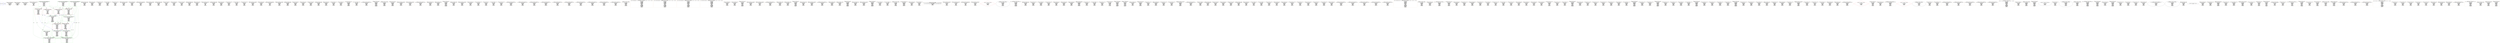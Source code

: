 digraph G {
0[color=blue,shape=Msquare,label="ENTRY - ENTRY"];
1[color=blue,shape=Msquare,label="EXIT - EXIT"];
2[color=burlywood,shape=box,label="add_float_top_424776_424806 - addr_expr\n_9561 = (&(internal_424865));\n\nsource code variables:\n_9561(424862)\ninternal_424865(424865)\nSCALARS:\nDEFS:\n_9561(424862)\n"];
3[color=burlywood,shape=box,label="add_float_top_424776_424807 - addr_expr\n_9562 = (&(internal_424869));\n\nsource code variables:\n_9562(424867)\ninternal_424869(424869)\nSCALARS:\nDEFS:\n_9562(424867)\n"];
4[color=burlywood,shape=box,label="add_float_top_424776_424808 - addr_expr\n_9563 = (&(internal_424873));\n\nsource code variables:\n_9563(424871)\ninternal_424873(424873)\nSCALARS:\nDEFS:\n_9563(424871)\n"];
5[color=burlywood,shape=box,label="add_float_top_424776_424809 - view_convert_expr\n_9564 = ((unsigned long long int*) (a));\n\nsource code variables:\n_9564(424875)\na(424878)\nSCALARS:\nUSES:\na(424878)\nDEFS:\n_9564(424875)\n"];
6[color=green,shape=box,label="add_float_top_424776_425780 - a_bambu_artificial_ParmMgr_Read\n_9832 = a_bambu_artificial_ParmMgr_Read(_9564);\n\nsource code variables:\n_9564(424875)\n_9832(425779)\nSCALARS:\nUSES:\n_9564(424875)\nDEFS:\n_9832(425779)\nVIRTUAL:\nUSES:\n_9565(424882)\n"];
7[color=burlywood,shape=box,label="add_float_top_424776_425782 - nop_expr\n_9566 = (unsigned long long int) (_9832);\n\nsource code variables:\n_9566(424880)\n_9832(425779)\nSCALARS:\nUSES:\n_9832(425779)\nDEFS:\n_9566(424880)\n"];
8[color=burlywood,shape=box,label="add_float_top_424776_424811 - nop_expr\n_9567 = (unsigned int) (_9566);\n\nsource code variables:\n_9566(424880)\n_9567(424884)\nSCALARS:\nUSES:\n_9566(424880)\nDEFS:\n_9567(424884)\n"];
9[color=burlywood,shape=box,label="add_float_top_424776_424812 - lshift_expr\n_9568 = _9567 << (6u);\n\nsource code variables:\n_9567(424884)\n_9568(424888)\nSCALARS:\nUSES:\n_9567(424884)\nDEFS:\n_9568(424888)\n"];
10[color=burlywood,shape=box,label="add_float_top_424776_425501 - nop_expr\n_9742 = (int) (_9568);\n\nsource code variables:\n_9568(424888)\n_9742(425500)\nSCALARS:\nUSES:\n_9568(424888)\nDEFS:\n_9742(425500)\n"];
11[color=burlywood,shape=box,label="add_float_top_424776_424813 - rshift_expr\n_9569 = _9742 >> (6u);\n\nsource code variables:\n_9569(424891)\n_9742(425500)\nSCALARS:\nUSES:\n_9742(425500)\nDEFS:\n_9569(424891)\n"];
12[color=burlywood,shape=box,label="add_float_top_424776_424815 - view_convert_expr\n_9571 = ((unsigned long long int*) (_9561));\n\nsource code variables:\n_9561(424862)\n_9571(424904)\nSCALARS:\nUSES:\n_9561(424862)\nDEFS:\n_9571(424904)\n"];
13[color=red,shape=box,label="add_float_top_424776_424816 - STORE\nif(1u) (*((unsigned long long int*)(_9571))) = 0LLU;\n\nsource code variables:\n_9571(424904)\nSCALARS:\nUSES:\n_9571(424904)\nVIRTUAL:\nDEFS:\n_9572(424907)\nOVERS:\n_9565(424882)\n_10097(426836)\n"];
14[color=burlywood,shape=box,label="add_float_top_424776_425503 - nop_expr\n_9743 = (unsigned int) (_9569);\n\nsource code variables:\n_9569(424891)\n_9743(425502)\nSCALARS:\nUSES:\n_9569(424891)\nDEFS:\n_9743(425502)\n"];
15[color=red,shape=box,label="add_float_top_424776_424818 - STORE\nif(1u) (*((unsigned int*)(_9561))) = _9743;\n\nsource code variables:\n_9561(424862)\n_9743(425502)\nSCALARS:\nUSES:\n_9561(424862)\n_9743(425502)\nVIRTUAL:\nDEFS:\n_9574(424912)\nOVERS:\n_9565(424882)\n_9572(424907)\n_10098(426838)\n"];
16[color=burlywood,shape=box,label="add_float_top_424776_424819 - pointer_plus_expr\n_9575 = (struct class_ac_int*)(((unsigned char*)a) + 8);\n\nsource code variables:\na(424878)\n_9575(424913)\nSCALARS:\nUSES:\na(424878)\nDEFS:\n_9575(424913)\n"];
17[color=burlywood,shape=box,label="add_float_top_424776_424820 - view_convert_expr\n_9576 = ((unsigned long long int*) (_9575));\n\nsource code variables:\n_9575(424913)\n_9576(424917)\nSCALARS:\nUSES:\n_9575(424913)\nDEFS:\n_9576(424917)\n"];
18[color=green,shape=box,label="add_float_top_424776_425786 - a_bambu_artificial_ParmMgr_Read\n_9833 = a_bambu_artificial_ParmMgr_Read(_9576);\n\nsource code variables:\n_9576(424917)\n_9833(425785)\nSCALARS:\nUSES:\n_9576(424917)\nDEFS:\n_9833(425785)\nVIRTUAL:\nUSES:\n_9565(424882)\n"];
19[color=burlywood,shape=box,label="add_float_top_424776_425788 - nop_expr\n_9577 = (unsigned long long int) (_9833);\n\nsource code variables:\n_9577(424919)\n_9833(425785)\nSCALARS:\nUSES:\n_9833(425785)\nDEFS:\n_9577(424919)\n"];
20[color=burlywood,shape=box,label="add_float_top_424776_424822 - lshift_expr\n_9578 = _9577 << (56LLU);\n\nsource code variables:\n_9577(424919)\n_9578(424921)\nSCALARS:\nUSES:\n_9577(424919)\nDEFS:\n_9578(424921)\n"];
21[color=burlywood,shape=box,label="add_float_top_424776_425506 - nop_expr\n_9744 = (long long int) (_9578);\n\nsource code variables:\n_9578(424921)\n_9744(425505)\nSCALARS:\nUSES:\n_9578(424921)\nDEFS:\n_9744(425505)\n"];
22[color=burlywood,shape=box,label="add_float_top_424776_424823 - rshift_expr\n_9579 = _9744 >> (56LLU);\n\nsource code variables:\n_9579(424924)\n_9744(425505)\nSCALARS:\nUSES:\n_9744(425505)\nDEFS:\n_9579(424924)\n"];
23[color=burlywood,shape=box,label="add_float_top_424776_425509 - nop_expr\n_9745 = (unsigned long long int) (_9579);\n\nsource code variables:\n_9579(424924)\n_9745(425508)\nSCALARS:\nUSES:\n_9579(424924)\nDEFS:\n_9745(425508)\n"];
24[color=burlywood,shape=box,label="add_float_top_424776_424824 - nop_expr\n_9580 = (unsigned int) (_9745);\n\nsource code variables:\n_9580(424932)\n_9745(425508)\nSCALARS:\nUSES:\n_9745(425508)\nDEFS:\n_9580(424932)\n"];
25[color=burlywood,shape=box,label="add_float_top_424776_424825 - view_convert_expr\n_9581 = ((unsigned long long int*) (b));\n\nsource code variables:\n_9581(424935)\nb(424937)\nSCALARS:\nUSES:\nb(424937)\nDEFS:\n_9581(424935)\n"];
26[color=green,shape=box,label="add_float_top_424776_425798 - b_bambu_artificial_ParmMgr_Read\n_9834 = b_bambu_artificial_ParmMgr_Read(_9581);\n\nsource code variables:\n_9581(424935)\n_9834(425797)\nSCALARS:\nUSES:\n_9581(424935)\nDEFS:\n_9834(425797)\nVIRTUAL:\nUSES:\n_9565(424882)\n"];
27[color=burlywood,shape=box,label="add_float_top_424776_425800 - nop_expr\n_9582 = (unsigned long long int) (_9834);\n\nsource code variables:\n_9582(424939)\n_9834(425797)\nSCALARS:\nUSES:\n_9834(425797)\nDEFS:\n_9582(424939)\n"];
28[color=burlywood,shape=box,label="add_float_top_424776_424827 - nop_expr\n_9583 = (unsigned int) (_9582);\n\nsource code variables:\n_9582(424939)\n_9583(424941)\nSCALARS:\nUSES:\n_9582(424939)\nDEFS:\n_9583(424941)\n"];
29[color=burlywood,shape=box,label="add_float_top_424776_424828 - lshift_expr\n_9584 = _9583 << (6u);\n\nsource code variables:\n_9583(424941)\n_9584(424943)\nSCALARS:\nUSES:\n_9583(424941)\nDEFS:\n_9584(424943)\n"];
30[color=burlywood,shape=box,label="add_float_top_424776_425512 - nop_expr\n_9746 = (int) (_9584);\n\nsource code variables:\n_9584(424943)\n_9746(425511)\nSCALARS:\nUSES:\n_9584(424943)\nDEFS:\n_9746(425511)\n"];
31[color=burlywood,shape=box,label="add_float_top_424776_424829 - rshift_expr\n_9585 = _9746 >> (6u);\n\nsource code variables:\n_9585(424945)\n_9746(425511)\nSCALARS:\nUSES:\n_9746(425511)\nDEFS:\n_9585(424945)\n"];
32[color=burlywood,shape=box,label="add_float_top_424776_424831 - view_convert_expr\n_9587 = ((unsigned long long int*) (_9562));\n\nsource code variables:\n_9562(424867)\n_9587(424950)\nSCALARS:\nUSES:\n_9562(424867)\nDEFS:\n_9587(424950)\n"];
33[color=red,shape=box,label="add_float_top_424776_424832 - STORE\nif(1u) (*((unsigned long long int*)(_9587))) = 0LLU;\n\nsource code variables:\n_9587(424950)\nSCALARS:\nUSES:\n_9587(424950)\nVIRTUAL:\nDEFS:\n_9588(424953)\nOVERS:\n_9565(424882)\n_10099(426840)\n"];
34[color=burlywood,shape=box,label="add_float_top_424776_425514 - nop_expr\n_9747 = (unsigned int) (_9585);\n\nsource code variables:\n_9585(424945)\n_9747(425513)\nSCALARS:\nUSES:\n_9585(424945)\nDEFS:\n_9747(425513)\n"];
35[color=red,shape=box,label="add_float_top_424776_424834 - STORE\nif(1u) (*((unsigned int*)(_9562))) = _9747;\n\nsource code variables:\n_9562(424867)\n_9747(425513)\nSCALARS:\nUSES:\n_9562(424867)\n_9747(425513)\nVIRTUAL:\nDEFS:\n_9590(424957)\nOVERS:\n_9565(424882)\n_9588(424953)\n_10100(426842)\n"];
36[color=burlywood,shape=box,label="add_float_top_424776_424835 - pointer_plus_expr\n_9591 = (struct class_ac_int*)(((unsigned char*)b) + 8);\n\nsource code variables:\nb(424937)\n_9591(424958)\nSCALARS:\nUSES:\nb(424937)\nDEFS:\n_9591(424958)\n"];
37[color=burlywood,shape=box,label="add_float_top_424776_424836 - view_convert_expr\n_9592 = ((unsigned long long int*) (_9591));\n\nsource code variables:\n_9591(424958)\n_9592(424960)\nSCALARS:\nUSES:\n_9591(424958)\nDEFS:\n_9592(424960)\n"];
38[color=green,shape=box,label="add_float_top_424776_425804 - b_bambu_artificial_ParmMgr_Read\n_9835 = b_bambu_artificial_ParmMgr_Read(_9592);\n\nsource code variables:\n_9592(424960)\n_9835(425803)\nSCALARS:\nUSES:\n_9592(424960)\nDEFS:\n_9835(425803)\nVIRTUAL:\nUSES:\n_9565(424882)\n"];
39[color=burlywood,shape=box,label="add_float_top_424776_425806 - nop_expr\n_9593 = (unsigned long long int) (_9835);\n\nsource code variables:\n_9593(424962)\n_9835(425803)\nSCALARS:\nUSES:\n_9835(425803)\nDEFS:\n_9593(424962)\n"];
40[color=burlywood,shape=box,label="add_float_top_424776_424838 - lshift_expr\n_9594 = _9593 << (56LLU);\n\nsource code variables:\n_9593(424962)\n_9594(424964)\nSCALARS:\nUSES:\n_9593(424962)\nDEFS:\n_9594(424964)\n"];
41[color=burlywood,shape=box,label="add_float_top_424776_425517 - nop_expr\n_9748 = (long long int) (_9594);\n\nsource code variables:\n_9594(424964)\n_9748(425516)\nSCALARS:\nUSES:\n_9594(424964)\nDEFS:\n_9748(425516)\n"];
42[color=burlywood,shape=box,label="add_float_top_424776_424839 - rshift_expr\n_9595 = _9748 >> (56LLU);\n\nsource code variables:\n_9595(424966)\n_9748(425516)\nSCALARS:\nUSES:\n_9748(425516)\nDEFS:\n_9595(424966)\n"];
43[color=burlywood,shape=box,label="add_float_top_424776_425520 - nop_expr\n_9749 = (unsigned long long int) (_9595);\n\nsource code variables:\n_9595(424966)\n_9749(425519)\nSCALARS:\nUSES:\n_9595(424966)\nDEFS:\n_9749(425519)\n"];
44[color=burlywood,shape=box,label="add_float_top_424776_424840 - nop_expr\n_9596 = (unsigned int) (_9749);\n\nsource code variables:\n_9596(424969)\n_9749(425519)\nSCALARS:\nUSES:\n_9749(425519)\nDEFS:\n_9596(424969)\n"];
45[color=burlywood,shape=box,label="add_float_top_424776_425526 - eq_expr\n_9750 = _9567 == (0u);\n\nsource code variables:\n_9567(424884)\n_9750(425525)\nSCALARS:\nUSES:\n_9567(424884)\nDEFS:\n_9750(425525)\n"];
46[color=burlywood,shape=box,label="add_float_top_424776_425529 - eq_expr\n_9751 = _9583 == (0u);\n\nsource code variables:\n_9583(424941)\n_9751(425528)\nSCALARS:\nUSES:\n_9583(424941)\nDEFS:\n_9751(425528)\n"];
47[color=burlywood,shape=box,label="add_float_top_424776_424843 - minus_expr\n_9599 = _9580 - _9596;\n\nsource code variables:\n_9580(424932)\n_9596(424969)\n_9599(424979)\nSCALARS:\nUSES:\n_9580(424932)\n_9596(424969)\nDEFS:\n_9599(424979)\n"];
48[color=burlywood,shape=box,label="add_float_top_424776_424846 - negate_expr\n_9602 =  -(_9599);\n\nsource code variables:\n_9599(424979)\n_9602(424987)\nSCALARS:\nUSES:\n_9599(424979)\nDEFS:\n_9602(424987)\n"];
49[color=burlywood,shape=box,label="add_float_top_424776_426340 - extract_bit_expr\n_9972 = (_Bool)(((unsigned long long int)(_9599) >> 31LLU) & 1);\n\nsource code variables:\n_9599(424979)\n_9972(426339)\nSCALARS:\nUSES:\n_9599(424979)\nDEFS:\n_9972(426339)\n"];
50[color=burlywood,shape=box,label="add_float_top_424776_424847 - cond_expr\n_9603 = _9972 ? _9602 : _9599;\n\nsource code variables:\n_9599(424979)\n_9602(424987)\n_9603(424989)\n_9972(426339)\nSCALARS:\nUSES:\n_9599(424979)\n_9602(424987)\n_9972(426339)\nDEFS:\n_9603(424989)\n"];
51[color=burlywood,shape=box,label="add_float_top_424776_425544 - lut_expr\n_9755 = (14LLU>>(((_9751)<<1) | (_9750)))&1;\n\nsource code variables:\n_9750(425525)\n_9751(425528)\n_9755(425543)\nSCALARS:\nUSES:\n_9750(425525)\n_9751(425528)\nDEFS:\n_9755(425543)\n"];
52[color=burlywood,shape=box,label="add_float_top_424776_424848 - cond_expr\n_9604 = _9755 ? 0u : _9603;\n\nsource code variables:\n_9603(424989)\n_9604(424991)\n_9755(425543)\nSCALARS:\nUSES:\n_9603(424989)\n_9755(425543)\nDEFS:\n_9604(424991)\n"];
53[color=burlywood,shape=box,label="add_float_top_424776_424850 - view_convert_expr\n_9606 = ((struct class_ac_fixed_0*) (_9562));\n\nsource code variables:\n_9562(424867)\n_9606(424995)\nSCALARS:\nUSES:\n_9562(424867)\nDEFS:\n_9606(424995)\n"];
54[color=burlywood,shape=box,label="add_float_top_424776_424851 - view_convert_expr\n_9607 = ((struct class_ac_fixed_0*) (_9561));\n\nsource code variables:\n_9561(424862)\n_9607(424998)\nSCALARS:\nUSES:\n_9561(424862)\nDEFS:\n_9607(424998)\n"];
55[color=burlywood,shape=box,label="add_float_top_424776_426344 - extract_bit_expr\n_9973 = (_Bool)(((unsigned long long int)(_9599) >> 31LLU) & 1);\n\nsource code variables:\n_9599(424979)\n_9973(426343)\nSCALARS:\nUSES:\n_9599(424979)\nDEFS:\n_9973(426343)\n"];
56[color=burlywood,shape=box,label="add_float_top_424776_425846 - rshift_expr\n_9839 = (unsigned int)_9607 >> (3u);\n\nsource code variables:\n_9607(424998)\n_9839(425845)\nSCALARS:\nUSES:\n_9607(424998)\nDEFS:\n_9839(425845)\n"];
57[color=burlywood,shape=box,label="add_float_top_424776_425851 - rshift_expr\n_9840 = (unsigned int)_9606 >> (3u);\n\nsource code variables:\n_9606(424995)\n_9840(425850)\nSCALARS:\nUSES:\n_9606(424995)\nDEFS:\n_9840(425850)\n"];
58[color=burlywood,shape=box,label="add_float_top_424776_424852 - cond_expr\n_9841 = _9973 ? _9839 : _9840;\n\nsource code variables:\n_9839(425845)\n_9840(425850)\n_9841(425852)\n_9973(426343)\nSCALARS:\nUSES:\n_9839(425845)\n_9840(425850)\n_9973(426343)\nDEFS:\n_9841(425852)\n"];
59[color=burlywood,shape=box,label="add_float_top_424776_425855 - lshift_expr\n_9608 = (unsigned int)_9841 << (3u);\n\nsource code variables:\n_9608(425000)\n_9841(425852)\nSCALARS:\nUSES:\n_9841(425852)\nDEFS:\n_9608(425000)\n"];
60[color=burlywood,shape=box,label="add_float_top_424776_424853 - view_convert_expr\n_9609 = ((unsigned long long int*) (_9608));\n\nsource code variables:\n_9608(425000)\n_9609(425002)\nSCALARS:\nUSES:\n_9608(425000)\nDEFS:\n_9609(425002)\n"];
61[color=green,shape=box,label="add_float_top_424776_424854 - LOAD\nif(1u) _9610 = (*((unsigned long long int*)(_9609)));\n\nsource code variables:\n_9609(425002)\n_9610(425004)\nSCALARS:\nUSES:\n_9609(425002)\nDEFS:\n_9610(425004)\nVIRTUAL:\nUSES:\n_9565(424882)\n_9572(424907)\n_9574(424912)\n_9588(424953)\n_9590(424957)\n"];
62[color=burlywood,shape=box,label="add_float_top_424776_424855 - nop_expr\n_9611 = (unsigned int) (_9610);\n\nsource code variables:\n_9610(425004)\n_9611(425006)\nSCALARS:\nUSES:\n_9610(425004)\nDEFS:\n_9611(425006)\n"];
63[color=burlywood,shape=box,label="add_float_top_424776_424856 - bit_and_expr\n_9612 = _9604 & (31u);\n\nsource code variables:\n_9604(424991)\n_9612(425008)\nSCALARS:\nUSES:\n_9604(424991)\nDEFS:\n_9612(425008)\n"];
64[color=burlywood,shape=box,label="add_float_top_424776_425552 - gt_expr\n_9758 = _9604 > (31u);\n\nsource code variables:\n_9604(424991)\n_9758(425551)\nSCALARS:\nUSES:\n_9604(424991)\nDEFS:\n_9758(425551)\n"];
65[color=burlywood,shape=box,label="add_float_top_424776_425556 - nop_expr\n_9759 = (int) (_9611);\n\nsource code variables:\n_9611(425006)\n_9759(425555)\nSCALARS:\nUSES:\n_9611(425006)\nDEFS:\n_9759(425555)\n"];
66[color=burlywood,shape=box,label="add_float_top_424776_424859 - rshift_expr\n_9615 = _9759 >> (31u);\n\nsource code variables:\n_9615(425016)\n_9759(425555)\nSCALARS:\nUSES:\n_9759(425555)\nDEFS:\n_9615(425016)\n"];
67[color=burlywood,shape=box,label="add_float_top_424776_426540 - extract_bit_expr\n_10023 = (_Bool)(((unsigned long long int)(_9602) >> 0LLU) & 1);\n\nsource code variables:\n_9602(424987)\n_10023(426539)\nSCALARS:\nUSES:\n_9602(424987)\nDEFS:\n_10023(426539)\n"];
68[color=burlywood,shape=box,label="add_float_top_424776_426543 - extract_bit_expr\n_10024 = (_Bool)(((unsigned long long int)(_9599) >> 0LLU) & 1);\n\nsource code variables:\n_9599(424979)\n_10024(426542)\nSCALARS:\nUSES:\n_9599(424979)\nDEFS:\n_10024(426542)\n"];
69[color=burlywood,shape=box,label="add_float_top_424776_426547 - extract_bit_expr\n_10025 = (_Bool)(((unsigned long long int)(_9602) >> 1LLU) & 1);\n\nsource code variables:\n_9602(424987)\n_10025(426546)\nSCALARS:\nUSES:\n_9602(424987)\nDEFS:\n_10025(426546)\n"];
70[color=burlywood,shape=box,label="add_float_top_424776_426550 - extract_bit_expr\n_10026 = (_Bool)(((unsigned long long int)(_9599) >> 1LLU) & 1);\n\nsource code variables:\n_9599(424979)\n_10026(426549)\nSCALARS:\nUSES:\n_9599(424979)\nDEFS:\n_10026(426549)\n"];
71[color=burlywood,shape=box,label="add_float_top_424776_426554 - extract_bit_expr\n_10027 = (_Bool)(((unsigned long long int)(_9602) >> 2LLU) & 1);\n\nsource code variables:\n_9602(424987)\n_10027(426553)\nSCALARS:\nUSES:\n_9602(424987)\nDEFS:\n_10027(426553)\n"];
72[color=burlywood,shape=box,label="add_float_top_424776_426557 - extract_bit_expr\n_10028 = (_Bool)(((unsigned long long int)(_9599) >> 2LLU) & 1);\n\nsource code variables:\n_9599(424979)\n_10028(426556)\nSCALARS:\nUSES:\n_9599(424979)\nDEFS:\n_10028(426556)\n"];
73[color=burlywood,shape=box,label="add_float_top_424776_426561 - extract_bit_expr\n_10029 = (_Bool)(((unsigned long long int)(_9602) >> 3LLU) & 1);\n\nsource code variables:\n_9602(424987)\n_10029(426560)\nSCALARS:\nUSES:\n_9602(424987)\nDEFS:\n_10029(426560)\n"];
74[color=burlywood,shape=box,label="add_float_top_424776_426564 - extract_bit_expr\n_10030 = (_Bool)(((unsigned long long int)(_9599) >> 3LLU) & 1);\n\nsource code variables:\n_9599(424979)\n_10030(426563)\nSCALARS:\nUSES:\n_9599(424979)\nDEFS:\n_10030(426563)\n"];
75[color=burlywood,shape=box,label="add_float_top_424776_426568 - extract_bit_expr\n_10031 = (_Bool)(((unsigned long long int)(_9602) >> 4LLU) & 1);\n\nsource code variables:\n_9602(424987)\n_10031(426567)\nSCALARS:\nUSES:\n_9602(424987)\nDEFS:\n_10031(426567)\n"];
76[color=burlywood,shape=box,label="add_float_top_424776_426571 - extract_bit_expr\n_10032 = (_Bool)(((unsigned long long int)(_9599) >> 4LLU) & 1);\n\nsource code variables:\n_9599(424979)\n_10032(426570)\nSCALARS:\nUSES:\n_9599(424979)\nDEFS:\n_10032(426570)\n"];
77[color=burlywood,shape=box,label="add_float_top_424776_426804 - lut_expr\n_10092 = (1LLU>>(((_9751)<<1) | (_9750)))&1;\n\nsource code variables:\n_9750(425525)\n_9751(425528)\n_10092(426803)\nSCALARS:\nUSES:\n_9750(425525)\n_9751(425528)\nDEFS:\n_10092(426803)\n"];
78[color=burlywood,shape=box,label="add_float_top_424776_426808 - lut_expr\n_10093 = (9575818564993023LLU>>(((_10092)<<5) | ((_10032)<<4) | ((_10031)<<3) | ((_10030)<<2) | ((_10029)<<1) | (_9972)))&1;\n\nsource code variables:\n_9972(426339)\n_10029(426560)\n_10030(426563)\n_10031(426567)\n_10032(426570)\n_10092(426803)\n_10093(426807)\nSCALARS:\nUSES:\n_9972(426339)\n_10029(426560)\n_10030(426563)\n_10031(426567)\n_10032(426570)\n_10092(426803)\nDEFS:\n_10093(426807)\n"];
79[color=burlywood,shape=box,label="add_float_top_424776_426812 - lut_expr\n_10094 = (18230287613300834304LLU>>(((_10093)<<5) | ((_10028)<<4) | ((_10027)<<3) | ((_9751)<<2) | ((_9750)<<1) | (_9972)))&1;\n\nsource code variables:\n_9750(425525)\n_9751(425528)\n_9972(426339)\n_10027(426553)\n_10028(426556)\n_10093(426807)\n_10094(426811)\nSCALARS:\nUSES:\n_9750(425525)\n_9751(425528)\n_9972(426339)\n_10027(426553)\n_10028(426556)\n_10093(426807)\nDEFS:\n_10094(426811)\n"];
80[color=burlywood,shape=box,label="add_float_top_424776_426815 - lut_expr\n_10095 = (18230287613300834304LLU>>(((_10094)<<5) | ((_10026)<<4) | ((_10025)<<3) | ((_9751)<<2) | ((_9750)<<1) | (_9972)))&1;\n\nsource code variables:\n_9750(425525)\n_9751(425528)\n_9972(426339)\n_10025(426546)\n_10026(426549)\n_10094(426811)\n_10095(426814)\nSCALARS:\nUSES:\n_9750(425525)\n_9751(425528)\n_9972(426339)\n_10025(426546)\n_10026(426549)\n_10094(426811)\nDEFS:\n_10095(426814)\n"];
81[color=burlywood,shape=box,label="add_float_top_424776_425559 - lut_expr\n_9760 = (18385945478723337984LLU>>(((_10095)<<5) | ((_10092)<<4) | ((_9758)<<3) | ((_10024)<<2) | ((_10023)<<1) | (_9972)))&1;\n\nsource code variables:\n_9758(425551)\n_9760(425558)\n_9972(426339)\n_10023(426539)\n_10024(426542)\n_10092(426803)\n_10095(426814)\nSCALARS:\nUSES:\n_9758(425551)\n_9972(426339)\n_10023(426539)\n_10024(426542)\n_10092(426803)\n_10095(426814)\nDEFS:\n_9760(425558)\n"];
82[color=burlywood,shape=box,label="add_float_top_424776_425566 - nop_expr\n_9763 = (unsigned int) (_9615);\n\nsource code variables:\n_9615(425016)\n_9763(425565)\nSCALARS:\nUSES:\n_9615(425016)\nDEFS:\n_9763(425565)\n"];
83[color=burlywood,shape=box,label="add_float_top_424776_425561 - nop_expr\n_9761 = (unsigned int) (_9615);\n\nsource code variables:\n_9615(425016)\n_9761(425560)\nSCALARS:\nUSES:\n_9615(425016)\nDEFS:\n_9761(425560)\n"];
84[color=burlywood,shape=box,label="add_float_top_424776_425021 - cond_expr\n_9618 = _9758 ? _9761 : _9611;\n\nsource code variables:\n_9611(425006)\n_9618(425022)\n_9758(425551)\n_9761(425560)\nSCALARS:\nUSES:\n_9611(425006)\n_9758(425551)\n_9761(425560)\nDEFS:\n_9618(425022)\n"];
85[color=burlywood,shape=box,label="add_float_top_424776_425031 - view_convert_expr\n_9621 = ((unsigned long long int*) (_9563));\n\nsource code variables:\n_9563(424871)\n_9621(425065)\nSCALARS:\nUSES:\n_9563(424871)\nDEFS:\n_9621(425065)\n"];
86[color=burlywood,shape=box,label="add_float_top_424776_425037 - view_convert_expr\n_9627 = ((struct class_ac_fixed_0*) (_9563));\n\nsource code variables:\n_9563(424871)\n_9627(425078)\nSCALARS:\nUSES:\n_9563(424871)\nDEFS:\n_9627(425078)\n"];
87[color=burlywood,shape=box,label="add_float_top_424776_426368 - extract_bit_expr\n_9979 = (_Bool)(((unsigned long long int)(_9599) >> 31LLU) & 1);\n\nsource code variables:\n_9599(424979)\n_9979(426367)\nSCALARS:\nUSES:\n_9599(424979)\nDEFS:\n_9979(426367)\n"];
88[color=burlywood,shape=box,label="add_float_top_424776_425870 - rshift_expr\n_9846 = (unsigned int)_9627 >> (3u);\n\nsource code variables:\n_9627(425078)\n_9846(425869)\nSCALARS:\nUSES:\n_9627(425078)\nDEFS:\n_9846(425869)\n"];
89[color=burlywood,shape=box,label="add_float_top_424776_425873 - rshift_expr\n_9847 = (unsigned int)_9607 >> (3u);\n\nsource code variables:\n_9607(424998)\n_9847(425872)\nSCALARS:\nUSES:\n_9607(424998)\nDEFS:\n_9847(425872)\n"];
90[color=burlywood,shape=box,label="add_float_top_424776_425038 - cond_expr\n_9848 = _9979 ? _9846 : _9847;\n\nsource code variables:\n_9846(425869)\n_9847(425872)\n_9848(425874)\n_9979(426367)\nSCALARS:\nUSES:\n_9846(425869)\n_9847(425872)\n_9979(426367)\nDEFS:\n_9848(425874)\n"];
91[color=burlywood,shape=box,label="add_float_top_424776_425877 - lshift_expr\n_9628 = (unsigned int)_9848 << (3u);\n\nsource code variables:\n_9628(425080)\n_9848(425874)\nSCALARS:\nUSES:\n_9848(425874)\nDEFS:\n_9628(425080)\n"];
92[color=burlywood,shape=box,label="add_float_top_424776_425039 - view_convert_expr\n_9629 = ((unsigned long long int*) (_9628));\n\nsource code variables:\n_9628(425080)\n_9629(425082)\nSCALARS:\nUSES:\n_9628(425080)\nDEFS:\n_9629(425082)\n"];
93[color=burlywood,shape=box,label="add_float_top_424776_426372 - extract_bit_expr\n_9980 = (_Bool)(((unsigned long long int)(_9599) >> 31LLU) & 1);\n\nsource code variables:\n_9599(424979)\n_9980(426371)\nSCALARS:\nUSES:\n_9599(424979)\nDEFS:\n_9980(426371)\n"];
94[color=burlywood,shape=box,label="add_float_top_424776_425884 - rshift_expr\n_9851 = (unsigned int)_9606 >> (3u);\n\nsource code variables:\n_9606(424995)\n_9851(425883)\nSCALARS:\nUSES:\n_9606(424995)\nDEFS:\n_9851(425883)\n"];
95[color=burlywood,shape=box,label="add_float_top_424776_425887 - rshift_expr\n_9852 = (unsigned int)_9627 >> (3u);\n\nsource code variables:\n_9627(425078)\n_9852(425886)\nSCALARS:\nUSES:\n_9627(425078)\nDEFS:\n_9852(425886)\n"];
96[color=burlywood,shape=box,label="add_float_top_424776_425041 - cond_expr\n_9853 = _9980 ? _9851 : _9852;\n\nsource code variables:\n_9851(425883)\n_9852(425886)\n_9853(425888)\n_9980(426371)\nSCALARS:\nUSES:\n_9851(425883)\n_9852(425886)\n_9980(426371)\nDEFS:\n_9853(425888)\n"];
97[color=burlywood,shape=box,label="add_float_top_424776_425891 - lshift_expr\n_9631 = (unsigned int)_9853 << (3u);\n\nsource code variables:\n_9631(425086)\n_9853(425888)\nSCALARS:\nUSES:\n_9853(425888)\nDEFS:\n_9631(425086)\n"];
98[color=burlywood,shape=box,label="add_float_top_424776_425042 - view_convert_expr\n_9632 = ((unsigned long long int*) (_9631));\n\nsource code variables:\n_9631(425086)\n_9632(425088)\nSCALARS:\nUSES:\n_9631(425086)\nDEFS:\n_9632(425088)\n"];
99[color=burlywood,shape=box,label="add_float_top_424776_425049 - cond_expr\n_9639 = _9750 ? _9596 : _9580;\n\nsource code variables:\n_9580(424932)\n_9596(424969)\n_9639(425106)\n_9750(425525)\nSCALARS:\nUSES:\n_9580(424932)\n_9596(424969)\n_9750(425525)\nDEFS:\n_9639(425106)\n"];
100[color=burlywood,shape=box,label="add_float_top_424776_425586 - nop_expr\n_9770 = (int) (_9580);\n\nsource code variables:\n_9580(424932)\n_9770(425585)\nSCALARS:\nUSES:\n_9580(424932)\nDEFS:\n_9770(425585)\n"];
101[color=burlywood,shape=box,label="add_float_top_424776_425588 - nop_expr\n_9771 = (int) (_9596);\n\nsource code variables:\n_9596(424969)\n_9771(425587)\nSCALARS:\nUSES:\n_9596(424969)\nDEFS:\n_9771(425587)\n"];
102[color=burlywood,shape=box,label="add_float_top_424776_425597 - lut_expr\n_9774 = (14LLU>>(((_9751)<<1) | (_9750)))&1;\n\nsource code variables:\n_9750(425525)\n_9751(425528)\n_9774(425596)\nSCALARS:\nUSES:\n_9750(425525)\n_9751(425528)\nDEFS:\n_9774(425596)\n"];
103[color=burlywood,shape=box,label="add_float_top_424776_425053 - bit_ior_expr\n_9643 = _9582 | _9566;\n\nsource code variables:\n_9566(424880)\n_9582(424939)\n_9643(425116)\nSCALARS:\nUSES:\n_9566(424880)\n_9582(424939)\nDEFS:\n_9643(425116)\n"];
104[color=burlywood,shape=box,label="add_float_top_424776_425054 - nop_expr\n_9644 = (unsigned int) (_9643);\n\nsource code variables:\n_9643(425116)\n_9644(425118)\nSCALARS:\nUSES:\n_9643(425116)\nDEFS:\n_9644(425118)\n"];
105[color=burlywood,shape=box,label="add_float_top_424776_425599 - eq_expr\n_9775 = _9644 == (0u);\n\nsource code variables:\n_9644(425118)\n_9775(425598)\nSCALARS:\nUSES:\n_9644(425118)\nDEFS:\n_9775(425598)\n"];
106[color=burlywood,shape=box,label="add_float_top_424776_425711 - addr_expr\n_9814 = (&(__const__ZN10ac_private20iv_leading_bits_baseILi1ELb0EEEjRKNS_7iv_baseIXT_EXT0_EEEbi_tab));\n\nsource code variables:\n__const__ZN10ac_private20iv_leading_bits_baseILi1ELb0EEEjRKNS_7iv_baseIXT_EXT0_EEEbi_tab(425352)\n_9814(425710)\nSCALARS:\nDEFS:\n_9814(425710)\n"];
107[color=burlywood,shape=box,label="add_float_top_424776_425706 - view_convert_expr\n_9812 = ((unsigned char(*)[16]) (_9814));\n\nsource code variables:\n_9812(425705)\n_9814(425710)\nSCALARS:\nUSES:\n_9814(425710)\nDEFS:\n_9812(425705)\n"];
108[color=burlywood,shape=box,label="add_float_top_424776_425245 - view_convert_expr\n_9727 = ((unsigned long long int*) (res));\n\nsource code variables:\n_9727(425426)\nres(425428)\nSCALARS:\nUSES:\nres(425428)\nDEFS:\n_9727(425426)\n"];
109[color=burlywood,shape=box,label="add_float_top_424776_425248 - pointer_plus_expr\n_9730 = (struct class_ac_int*)(((unsigned char*)res) + 8);\n\nsource code variables:\nres(425428)\n_9730(425434)\nSCALARS:\nUSES:\nres(425428)\nDEFS:\n_9730(425434)\n"];
110[color=burlywood,shape=box,label="add_float_top_424776_425249 - view_convert_expr\n_9731 = ((unsigned long long int*) (_9730));\n\nsource code variables:\n_9730(425434)\n_9731(425436)\nSCALARS:\nUSES:\n_9730(425434)\nDEFS:\n_9731(425436)\n"];
111[color=red,shape=diamond,label="add_float_top_424776_424861 - READ_COND\nif (_9760)\n\nsource code variables:\n_9760(425558)\nSCALARS:\nUSES:\n_9760(425558)\n"];
112[label="add_float_top_424776_425029 - gimple_phi\n/* _9619 = gimple_phi(<_9618, BB2>, <_9617, BB4>) */\n\nsource code variables:\n_9618(425022)\n_9617(425026)\n_9619(425062)\nSCALARS:\nUSES:\n_9618(425022)\n_9617(425026)\nDEFS:\n_9619(425062)\n"];
113[color=burlywood,shape=box,label="add_float_top_424776_425025 - fshl_expr\n_9617 = (_9763 << (_9612 % 32)) | (_9611 >> (32 - (_9612 % 32)));\n\nsource code variables:\n_9611(425006)\n_9612(425008)\n_9617(425026)\n_9763(425565)\nSCALARS:\nUSES:\n_9611(425006)\n_9612(425008)\n_9763(425565)\nDEFS:\n_9617(425026)\n"];
114[color=burlywood,shape=box,label="add_float_top_424776_425030 - nop_expr\n_9620 = (unsigned long long int) (_9619);\n\nsource code variables:\n_9619(425062)\n_9620(425063)\nSCALARS:\nUSES:\n_9619(425062)\nDEFS:\n_9620(425063)\n"];
115[color=red,shape=box,label="add_float_top_424776_425032 - STORE\nif(1u) (*((unsigned long long int*)(_9621))) = _9620;\n\nsource code variables:\n_9620(425063)\n_9621(425065)\nSCALARS:\nUSES:\n_9620(425063)\n_9621(425065)\nVIRTUAL:\nDEFS:\n_9622(425068)\nOVERS:\n_9565(424882)\n_10101(426844)\n"];
116[color=burlywood,shape=box,label="add_float_top_424776_425033 - lshift_expr\n_9623 = _9619 << (6u);\n\nsource code variables:\n_9619(425062)\n_9623(425069)\nSCALARS:\nUSES:\n_9619(425062)\nDEFS:\n_9623(425069)\n"];
117[color=burlywood,shape=box,label="add_float_top_424776_425569 - nop_expr\n_9764 = (int) (_9623);\n\nsource code variables:\n_9623(425069)\n_9764(425568)\nSCALARS:\nUSES:\n_9623(425069)\nDEFS:\n_9764(425568)\n"];
118[color=burlywood,shape=box,label="add_float_top_424776_425034 - rshift_expr\n_9624 = _9764 >> (6u);\n\nsource code variables:\n_9624(425071)\n_9764(425568)\nSCALARS:\nUSES:\n_9764(425568)\nDEFS:\n_9624(425071)\n"];
119[color=burlywood,shape=box,label="add_float_top_424776_425571 - nop_expr\n_9765 = (unsigned int) (_9624);\n\nsource code variables:\n_9624(425071)\n_9765(425570)\nSCALARS:\nUSES:\n_9624(425071)\nDEFS:\n_9765(425570)\n"];
120[color=red,shape=box,label="add_float_top_424776_425036 - STORE\nif(1u) (*((unsigned int*)(_9563))) = _9765;\n\nsource code variables:\n_9563(424871)\n_9765(425570)\nSCALARS:\nUSES:\n_9563(424871)\n_9765(425570)\nVIRTUAL:\nDEFS:\n_9626(425077)\nOVERS:\n_9565(424882)\n_9622(425068)\n_10102(426846)\n"];
121[color=green,shape=box,label="add_float_top_424776_425040 - LOAD\nif(1u) _9630 = (*((unsigned long long int*)(_9629)));\n\nsource code variables:\n_9629(425082)\n_9630(425084)\nSCALARS:\nUSES:\n_9629(425082)\nDEFS:\n_9630(425084)\nVIRTUAL:\nUSES:\n_9565(424882)\n_9574(424912)\n_9622(425068)\n_9626(425077)\n"];
122[color=green,shape=box,label="add_float_top_424776_425043 - LOAD\nif(1u) _9633 = (*((unsigned long long int*)(_9632)));\n\nsource code variables:\n_9632(425088)\n_9633(425090)\nSCALARS:\nUSES:\n_9632(425088)\nDEFS:\n_9633(425090)\nVIRTUAL:\nUSES:\n_9565(424882)\n_9590(424957)\n_9622(425068)\n_9626(425077)\n"];
123[color=burlywood,shape=box,label="add_float_top_424776_425044 - nop_expr\n_9634 = (unsigned int) (_9630);\n\nsource code variables:\n_9630(425084)\n_9634(425092)\nSCALARS:\nUSES:\n_9630(425084)\nDEFS:\n_9634(425092)\n"];
124[color=burlywood,shape=box,label="add_float_top_424776_425045 - nop_expr\n_9635 = (unsigned int) (_9633);\n\nsource code variables:\n_9633(425090)\n_9635(425094)\nSCALARS:\nUSES:\n_9633(425090)\nDEFS:\n_9635(425094)\n"];
125[color=burlywood,shape=box,label="add_float_top_424776_425046 - plus_expr\n_9636 = (unsigned int)(_9635 + _9634);\n\nsource code variables:\n_9634(425092)\n_9635(425094)\n_9636(425096)\nSCALARS:\nUSES:\n_9634(425092)\n_9635(425094)\nDEFS:\n_9636(425096)\n"];
126[color=burlywood,shape=box,label="add_float_top_424776_425047 - lshift_expr\n_9637 = _9636 << (6u);\n\nsource code variables:\n_9636(425096)\n_9637(425098)\nSCALARS:\nUSES:\n_9636(425096)\nDEFS:\n_9637(425098)\n"];
127[color=burlywood,shape=box,label="add_float_top_424776_425580 - nop_expr\n_9768 = (int) (_9637);\n\nsource code variables:\n_9637(425098)\n_9768(425579)\nSCALARS:\nUSES:\n_9637(425098)\nDEFS:\n_9768(425579)\n"];
128[color=burlywood,shape=box,label="add_float_top_424776_425048 - rshift_expr\n_9638 = _9768 >> (7u);\n\nsource code variables:\n_9638(425100)\n_9768(425579)\nSCALARS:\nUSES:\n_9768(425579)\nDEFS:\n_9638(425100)\n"];
129[color=burlywood,shape=box,label="add_float_top_424776_425590 - gt_expr\n_9772 = _9770 > _9771;\n\nsource code variables:\n_9770(425585)\n_9771(425587)\n_9772(425589)\nSCALARS:\nUSES:\n_9770(425585)\n_9771(425587)\nDEFS:\n_9772(425589)\n"];
130[color=burlywood,shape=box,label="add_float_top_424776_425051 - cond_expr\n_9641 = _9772 ? _9580 : _9596;\n\nsource code variables:\n_9580(424932)\n_9596(424969)\n_9641(425112)\n_9772(425589)\nSCALARS:\nUSES:\n_9580(424932)\n_9596(424969)\n_9772(425589)\nDEFS:\n_9641(425112)\n"];
131[color=burlywood,shape=box,label="add_float_top_424776_425052 - cond_expr\n_9642 = _9774 ? _9639 : _9641;\n\nsource code variables:\n_9639(425106)\n_9641(425112)\n_9642(425114)\n_9774(425596)\nSCALARS:\nUSES:\n_9639(425106)\n_9641(425112)\n_9774(425596)\nDEFS:\n_9642(425114)\n"];
132[color=burlywood,shape=box,label="add_float_top_424776_425056 - plus_expr\n_9646 = (unsigned int)(_9642 + (1u));\n\nsource code variables:\n_9642(425114)\n_9646(425122)\nSCALARS:\nUSES:\n_9642(425114)\nDEFS:\n_9646(425122)\n"];
133[color=burlywood,shape=box,label="add_float_top_424776_425057 - cond_expr\n_9647 = _9775 ? 0u : _9646;\n\nsource code variables:\n_9646(425122)\n_9647(425125)\n_9775(425598)\nSCALARS:\nUSES:\n_9646(425122)\n_9775(425598)\nDEFS:\n_9647(425125)\n"];
134[color=burlywood,shape=box,label="add_float_top_424776_425911 - rshift_expr\n_9859 = _9647 >> (7u);\n\nsource code variables:\n_9647(425125)\n_9859(425910)\nSCALARS:\nUSES:\n_9647(425125)\nDEFS:\n_9859(425910)\n"];
135[color=burlywood,shape=box,label="add_float_top_424776_425916 - plus_expr\n_9860 = (unsigned int)(_9859 + (1u));\n\nsource code variables:\n_9859(425910)\n_9860(425915)\nSCALARS:\nUSES:\n_9859(425910)\nDEFS:\n_9860(425915)\n"];
136[color=burlywood,shape=box,label="add_float_top_424776_425919 - lshift_expr\n_9861 = _9860 << (7u);\n\nsource code variables:\n_9860(425915)\n_9861(425918)\nSCALARS:\nUSES:\n_9860(425915)\nDEFS:\n_9861(425918)\n"];
137[color=burlywood,shape=box,label="add_float_top_424776_425923 - bit_and_expr\n_9862 = _9647 & (127u);\n\nsource code variables:\n_9647(425125)\n_9862(425922)\nSCALARS:\nUSES:\n_9647(425125)\nDEFS:\n_9862(425922)\n"];
138[color=burlywood,shape=box,label="add_float_top_424776_425058 - bit_ior_concat_expr\n_9648 = _9861 | (_9862 & ((1ULL<<7u)-1));\n\nsource code variables:\n_9648(425127)\n_9861(425918)\n_9862(425922)\nSCALARS:\nUSES:\n_9861(425918)\n_9862(425922)\nDEFS:\n_9648(425127)\n"];
139[color=burlywood,shape=box,label="add_float_top_424776_426575 - extract_bit_expr\n_10033 = (_Bool)(((unsigned long long int)(_9860) >> 2LLU) & 1);\n\nsource code variables:\n_9860(425915)\n_10033(426574)\nSCALARS:\nUSES:\n_9860(425915)\nDEFS:\n_10033(426574)\n"];
140[color=burlywood,shape=box,label="add_float_top_424776_425609 - lut_expr\n_9778 = (1LLU>>((_10033)))&1;\n\nsource code variables:\n_9778(425608)\n_10033(426574)\nSCALARS:\nUSES:\n_10033(426574)\nDEFS:\n_9778(425608)\n"];
141[color=burlywood,shape=box,label="add_float_top_424776_425155 - nop_expr\n_9651 = (unsigned long long int) (_9647);\n\nsource code variables:\n_9647(425125)\n_9651(425162)\nSCALARS:\nUSES:\n_9647(425125)\nDEFS:\n_9651(425162)\n"];
142[color=burlywood,shape=box,label="add_float_top_424776_425156 - lshift_expr\n_9652 = _9651 << (55LLU);\n\nsource code variables:\n_9651(425162)\n_9652(425164)\nSCALARS:\nUSES:\n_9651(425162)\nDEFS:\n_9652(425164)\n"];
143[color=burlywood,shape=box,label="add_float_top_424776_425629 - nop_expr\n_9785 = (long long int) (_9652);\n\nsource code variables:\n_9652(425164)\n_9785(425628)\nSCALARS:\nUSES:\n_9652(425164)\nDEFS:\n_9785(425628)\n"];
144[color=burlywood,shape=box,label="add_float_top_424776_425157 - rshift_expr\n_9653 = _9785 >> (55LLU);\n\nsource code variables:\n_9653(425167)\n_9785(425628)\nSCALARS:\nUSES:\n_9785(425628)\nDEFS:\n_9653(425167)\n"];
145[color=burlywood,shape=box,label="add_float_top_424776_425632 - nop_expr\n_9786 = (unsigned long long int) (_9653);\n\nsource code variables:\n_9653(425167)\n_9786(425631)\nSCALARS:\nUSES:\n_9653(425167)\nDEFS:\n_9786(425631)\n"];
146[color=burlywood,shape=box,label="add_float_top_424776_425158 - nop_expr\n_9654 = (unsigned int) (_9786);\n\nsource code variables:\n_9654(425171)\n_9786(425631)\nSCALARS:\nUSES:\n_9786(425631)\nDEFS:\n_9654(425171)\n"];
147[color=burlywood,shape=box,label="add_float_top_424776_425635 - nop_expr\n_9787 = (int) (_9654);\n\nsource code variables:\n_9654(425171)\n_9787(425634)\nSCALARS:\nUSES:\n_9654(425171)\nDEFS:\n_9787(425634)\n"];
148[color=burlywood,shape=box,label="add_float_top_424776_425656 - nop_expr\n_9794 = (int) (_9637);\n\nsource code variables:\n_9637(425098)\n_9794(425655)\nSCALARS:\nUSES:\n_9637(425098)\nDEFS:\n_9794(425655)\n"];
149[color=burlywood,shape=box,label="add_float_top_424776_425202 - rshift_expr\n_9667 = _9794 >> (31u);\n\nsource code variables:\n_9667(425210)\n_9794(425655)\nSCALARS:\nUSES:\n_9794(425655)\nDEFS:\n_9667(425210)\n"];
150[color=burlywood,shape=box,label="add_float_top_424776_425675 - nop_expr\n_9801 = (unsigned int) (_9667);\n\nsource code variables:\n_9667(425210)\n_9801(425674)\nSCALARS:\nUSES:\n_9667(425210)\nDEFS:\n_9801(425674)\n"];
151[color=burlywood,shape=box,label="add_float_top_424776_425677 - nop_expr\n_9802 = (unsigned int) (_9638);\n\nsource code variables:\n_9638(425100)\n_9802(425676)\nSCALARS:\nUSES:\n_9638(425100)\nDEFS:\n_9802(425676)\n"];
152[color=burlywood,shape=box,label="add_float_top_424776_425181 - bit_and_expr\n_9658 = _9654 & (31u);\n\nsource code variables:\n_9654(425171)\n_9658(425188)\nSCALARS:\nUSES:\n_9654(425171)\nDEFS:\n_9658(425188)\n"];
153[color=burlywood,shape=box,label="add_float_top_424776_425960 - rshift_expr\n_9873 = _9654 >> (5u);\n\nsource code variables:\n_9654(425171)\n_9873(425959)\nSCALARS:\nUSES:\n_9654(425171)\nDEFS:\n_9873(425959)\n"];
154[color=burlywood,shape=box,label="add_float_top_424776_425182 - bit_and_expr\n_9874 = _9873 & (134217727u);\n\nsource code variables:\n_9873(425959)\n_9874(425962)\nSCALARS:\nUSES:\n_9873(425959)\nDEFS:\n_9874(425962)\n"];
155[color=burlywood,shape=box,label="add_float_top_424776_425965 - lshift_expr\n_9659 = _9874 << (5u);\n\nsource code variables:\n_9659(425190)\n_9874(425962)\nSCALARS:\nUSES:\n_9874(425962)\nDEFS:\n_9659(425190)\n"];
156[color=burlywood,shape=box,label="add_float_top_424776_425968 - rshift_expr\n_9876 = _9659 >> (5u);\n\nsource code variables:\n_9659(425190)\n_9876(425967)\nSCALARS:\nUSES:\n_9659(425190)\nDEFS:\n_9876(425967)\n"];
157[color=burlywood,shape=box,label="add_float_top_424776_425643 - ne_expr\n_9790 = _9876 != (134217724u);\n\nsource code variables:\n_9790(425642)\n_9876(425967)\nSCALARS:\nUSES:\n_9876(425967)\nDEFS:\n_9790(425642)\n"];
158[color=burlywood,shape=box,label="add_float_top_424776_426759 - extract_bit_expr\n_10080 = (_Bool)(((unsigned long long int)(_9646) >> 0LLU) & 1);\n\nsource code variables:\n_9646(425122)\n_10080(426758)\nSCALARS:\nUSES:\n_9646(425122)\nDEFS:\n_10080(426758)\n"];
159[color=burlywood,shape=box,label="add_float_top_424776_426766 - extract_bit_expr\n_10082 = (_Bool)(((unsigned long long int)(_9646) >> 1LLU) & 1);\n\nsource code variables:\n_9646(425122)\n_10082(426765)\nSCALARS:\nUSES:\n_9646(425122)\nDEFS:\n_10082(426765)\n"];
160[color=burlywood,shape=box,label="add_float_top_424776_426773 - extract_bit_expr\n_10084 = (_Bool)(((unsigned long long int)(_9646) >> 2LLU) & 1);\n\nsource code variables:\n_9646(425122)\n_10084(426772)\nSCALARS:\nUSES:\n_9646(425122)\nDEFS:\n_10084(426772)\n"];
161[color=burlywood,shape=box,label="add_float_top_424776_426780 - extract_bit_expr\n_10086 = (_Bool)(((unsigned long long int)(_9646) >> 3LLU) & 1);\n\nsource code variables:\n_9646(425122)\n_10086(426779)\nSCALARS:\nUSES:\n_9646(425122)\nDEFS:\n_10086(426779)\n"];
162[color=burlywood,shape=box,label="add_float_top_424776_426787 - extract_bit_expr\n_10088 = (_Bool)(((unsigned long long int)(_9646) >> 4LLU) & 1);\n\nsource code variables:\n_9646(425122)\n_10088(426786)\nSCALARS:\nUSES:\n_9646(425122)\nDEFS:\n_10088(426786)\n"];
163[color=burlywood,shape=box,label="add_float_top_424776_426822 - lut_expr\n_10096 = (12297829382473034411LLU>>(((_10088)<<5) | ((_10086)<<4) | ((_10084)<<3) | ((_10082)<<2) | ((_10080)<<1) | (_9775)))&1;\n\nsource code variables:\n_9775(425598)\n_10080(426758)\n_10082(426765)\n_10084(426772)\n_10086(426779)\n_10088(426786)\n_10096(426821)\nSCALARS:\nUSES:\n_9775(425598)\n_10080(426758)\n_10082(426765)\n_10084(426772)\n_10086(426779)\n_10088(426786)\nDEFS:\n_10096(426821)\n"];
164[color=burlywood,shape=box,label="add_float_top_424776_425650 - lut_expr\n_9792 = (14LLU>>(((_10096)<<1) | (_9790)))&1;\n\nsource code variables:\n_9790(425642)\n_9792(425649)\n_10096(426821)\nSCALARS:\nUSES:\n_9790(425642)\n_10096(426821)\nDEFS:\n_9792(425649)\n"];
165[color=burlywood,shape=box,label="add_float_top_424776_425667 - nop_expr\n_9798 = (unsigned int) (_9638);\n\nsource code variables:\n_9638(425100)\n_9798(425666)\nSCALARS:\nUSES:\n_9638(425100)\nDEFS:\n_9798(425666)\n"];
166[color=burlywood,shape=box,label="add_float_top_424776_425220 - fshl_expr\n_9663 = (_9798 << (_9658 % 32)) | (0u >> (32 - (_9658 % 32)));\n\nsource code variables:\n_9658(425188)\n_9663(425221)\n_9798(425666)\nSCALARS:\nUSES:\n_9658(425188)\n_9798(425666)\nDEFS:\n_9663(425221)\n"];
167[color=burlywood,shape=box,label="add_float_top_424776_425217 - cond_expr\n_9664 = _9790 ? 0 : _9638;\n\nsource code variables:\n_9638(425100)\n_9664(425218)\n_9790(425642)\nSCALARS:\nUSES:\n_9638(425100)\n_9790(425642)\nDEFS:\n_9664(425218)\n"];
168[color=burlywood,shape=box,label="add_float_top_424776_425483 - nop_expr\n_9736 = (unsigned int) (_9664);\n\nsource code variables:\n_9664(425218)\n_9736(425482)\nSCALARS:\nUSES:\n_9664(425218)\nDEFS:\n_9736(425482)\n"];
169[color=burlywood,shape=box,label="add_float_top_424776_425944 - rshift_expr\n_9868 = _9637 >> (7u);\n\nsource code variables:\n_9637(425098)\n_9868(425943)\nSCALARS:\nUSES:\n_9637(425098)\nDEFS:\n_9868(425943)\n"];
170[color=burlywood,shape=box,label="add_float_top_424776_425136 - bit_and_expr\n_9869 = _9868 & (33554431u);\n\nsource code variables:\n_9868(425943)\n_9869(425945)\nSCALARS:\nUSES:\n_9868(425943)\nDEFS:\n_9869(425945)\n"];
171[color=burlywood,shape=box,label="add_float_top_424776_425948 - lshift_expr\n_9675 = _9869 << (7u);\n\nsource code variables:\n_9675(425141)\n_9869(425945)\nSCALARS:\nUSES:\n_9869(425945)\nDEFS:\n_9675(425141)\n"];
172[color=burlywood,shape=box,label="add_float_top_424776_425612 - nop_expr\n_9779 = (int) (_9675);\n\nsource code variables:\n_9675(425141)\n_9779(425611)\nSCALARS:\nUSES:\n_9675(425141)\nDEFS:\n_9779(425611)\n"];
173[color=burlywood,shape=box,label="add_float_top_424776_425137 - rshift_expr\n_9676 = _9779 >> (7u);\n\nsource code variables:\n_9676(425145)\n_9779(425611)\nSCALARS:\nUSES:\n_9779(425611)\nDEFS:\n_9676(425145)\n"];
174[color=burlywood,shape=box,label="add_float_top_424776_425615 - nop_expr\n_9780 = (int) (_9637);\n\nsource code variables:\n_9637(425098)\n_9780(425614)\nSCALARS:\nUSES:\n_9637(425098)\nDEFS:\n_9780(425614)\n"];
175[color=burlywood,shape=box,label="add_float_top_424776_425138 - rshift_expr\n_9677 = _9780 >> (31u);\n\nsource code variables:\n_9677(425148)\n_9780(425614)\nSCALARS:\nUSES:\n_9780(425614)\nDEFS:\n_9677(425148)\n"];
176[color=burlywood,shape=box,label="add_float_top_424776_425618 - nop_expr\n_9781 = (unsigned int) (_9676);\n\nsource code variables:\n_9676(425145)\n_9781(425617)\nSCALARS:\nUSES:\n_9676(425145)\nDEFS:\n_9781(425617)\n"];
177[color=burlywood,shape=box,label="add_float_top_424776_425620 - nop_expr\n_9782 = (unsigned int) (_9677);\n\nsource code variables:\n_9677(425148)\n_9782(425619)\nSCALARS:\nUSES:\n_9677(425148)\nDEFS:\n_9782(425619)\n"];
178[color=burlywood,shape=box,label="add_float_top_424776_425495 - nop_expr\n_9740 = (unsigned int) (_9677);\n\nsource code variables:\n_9677(425148)\n_9740(425494)\nSCALARS:\nUSES:\n_9677(425148)\nDEFS:\n_9740(425494)\n"];
179[color=burlywood,shape=box,label="add_float_top_424776_425498 - nop_expr\n_9741 = (unsigned int) (_9676);\n\nsource code variables:\n_9676(425145)\n_9741(425497)\nSCALARS:\nUSES:\n_9676(425145)\nDEFS:\n_9741(425497)\n"];
180[color=burlywood,shape=box,label="add_float_top_424776_425320 - bit_xor_expr\n_9681 = _9741 ^ _9740;\n\nsource code variables:\n_9681(425316)\n_9740(425494)\n_9741(425497)\nSCALARS:\nUSES:\n_9740(425494)\n_9741(425497)\nDEFS:\n_9681(425316)\n"];
181[color=burlywood,shape=box,label="add_float_top_424776_425328 - rshift_expr\n_9682 = _9681 >> (16u);\n\nsource code variables:\n_9681(425316)\n_9682(425317)\nSCALARS:\nUSES:\n_9681(425316)\nDEFS:\n_9682(425317)\n"];
182[color=burlywood,shape=box,label="add_float_top_424776_425679 - eq_expr\n_9803 = _9682 == (0u);\n\nsource code variables:\n_9682(425317)\n_9803(425678)\nSCALARS:\nUSES:\n_9682(425317)\nDEFS:\n_9803(425678)\n"];
183[color=burlywood,shape=box,label="add_float_top_424776_425313 - cond_expr\n_9684 = _9803 ? _9681 : _9682;\n\nsource code variables:\n_9684(425309)\n_9681(425316)\n_9682(425317)\n_9803(425678)\nSCALARS:\nUSES:\n_9681(425316)\n_9682(425317)\n_9803(425678)\nDEFS:\n_9684(425309)\n"];
184[color=burlywood,shape=box,label="add_float_top_424776_426170 - nop_expr\n_9931 = (unsigned int) (_9803);\n\nsource code variables:\n_9803(425678)\n_9931(426169)\nSCALARS:\nUSES:\n_9803(425678)\nDEFS:\n_9931(426169)\n"];
185[color=burlywood,shape=box,label="add_float_top_424776_426173 - lshift_expr\n_9932 = _9931 << (31u);\n\nsource code variables:\n_9931(426169)\n_9932(426172)\nSCALARS:\nUSES:\n_9931(426169)\nDEFS:\n_9932(426172)\n"];
186[color=burlywood,shape=box,label="add_float_top_424776_426176 - rshift_expr\n_9933 = _9932 >> (31u);\n\nsource code variables:\n_9932(426172)\n_9933(426175)\nSCALARS:\nUSES:\n_9932(426172)\nDEFS:\n_9933(426175)\n"];
187[color=burlywood,shape=box,label="add_float_top_424776_425998 - lshift_expr\n_9685 = _9933 << (4u);\n\nsource code variables:\n_9685(425340)\n_9933(426175)\nSCALARS:\nUSES:\n_9933(426175)\nDEFS:\n_9685(425340)\n"];
188[color=burlywood,shape=box,label="add_float_top_424776_425332 - rshift_expr\n_9686 = _9684 >> (8u);\n\nsource code variables:\n_9684(425309)\n_9686(425310)\nSCALARS:\nUSES:\n_9684(425309)\nDEFS:\n_9686(425310)\n"];
189[color=burlywood,shape=box,label="add_float_top_424776_425688 - eq_expr\n_9806 = _9686 == (0u);\n\nsource code variables:\n_9686(425310)\n_9806(425687)\nSCALARS:\nUSES:\n_9686(425310)\nDEFS:\n_9806(425687)\n"];
190[color=burlywood,shape=box,label="add_float_top_424776_425341 - bit_ior_expr\n_9688 = _9685 | (8u);\n\nsource code variables:\n_9688(425339)\n_9685(425340)\nSCALARS:\nUSES:\n_9685(425340)\nDEFS:\n_9688(425339)\n"];
191[color=burlywood,shape=box,label="add_float_top_424776_425306 - cond_expr\n_9689 = _9806 ? _9684 : _9686;\n\nsource code variables:\n_9689(425304)\n_9684(425309)\n_9686(425310)\n_9806(425687)\nSCALARS:\nUSES:\n_9684(425309)\n_9686(425310)\n_9806(425687)\nDEFS:\n_9689(425304)\n"];
192[color=burlywood,shape=box,label="add_float_top_424776_426010 - rshift_expr\n_9887 = _9688 >> (3u);\n\nsource code variables:\n_9688(425339)\n_9887(426009)\nSCALARS:\nUSES:\n_9688(425339)\nDEFS:\n_9887(426009)\n"];
193[color=burlywood,shape=box,label="add_float_top_424776_426013 - rshift_expr\n_9888 = _9685 >> (3u);\n\nsource code variables:\n_9685(425340)\n_9888(426012)\nSCALARS:\nUSES:\n_9685(425340)\nDEFS:\n_9888(426012)\n"];
194[color=burlywood,shape=box,label="add_float_top_424776_425337 - cond_expr\n_9889 = _9806 ? _9887 : _9888;\n\nsource code variables:\n_9806(425687)\n_9887(426009)\n_9888(426012)\n_9889(426014)\nSCALARS:\nUSES:\n_9806(425687)\n_9887(426009)\n_9888(426012)\nDEFS:\n_9889(426014)\n"];
195[color=burlywood,shape=box,label="add_float_top_424776_426017 - lshift_expr\n_9690 = _9889 << (3u);\n\nsource code variables:\n_9690(425297)\n_9889(426014)\nSCALARS:\nUSES:\n_9889(426014)\nDEFS:\n_9690(425297)\n"];
196[color=burlywood,shape=box,label="add_float_top_424776_425301 - rshift_expr\n_9691 = _9689 >> (4u);\n\nsource code variables:\n_9691(425300)\n_9689(425304)\nSCALARS:\nUSES:\n_9689(425304)\nDEFS:\n_9691(425300)\n"];
197[color=burlywood,shape=box,label="add_float_top_424776_425697 - eq_expr\n_9809 = _9691 == (0u);\n\nsource code variables:\n_9691(425300)\n_9809(425696)\nSCALARS:\nUSES:\n_9691(425300)\nDEFS:\n_9809(425696)\n"];
198[color=burlywood,shape=box,label="add_float_top_424776_425334 - bit_ior_expr\n_9693 = _9690 | (4u);\n\nsource code variables:\n_9693(425296)\n_9690(425297)\nSCALARS:\nUSES:\n_9690(425297)\nDEFS:\n_9693(425296)\n"];
199[color=burlywood,shape=box,label="add_float_top_424776_425371 - cond_expr\n_9694 = _9809 ? _9689 : _9691;\n\nsource code variables:\n_9691(425300)\n_9689(425304)\n_9694(425370)\n_9809(425696)\nSCALARS:\nUSES:\n_9691(425300)\n_9689(425304)\n_9809(425696)\nDEFS:\n_9694(425370)\n"];
200[color=burlywood,shape=box,label="add_float_top_424776_426029 - rshift_expr\n_9893 = _9693 >> (2u);\n\nsource code variables:\n_9693(425296)\n_9893(426028)\nSCALARS:\nUSES:\n_9693(425296)\nDEFS:\n_9893(426028)\n"];
201[color=burlywood,shape=box,label="add_float_top_424776_426032 - rshift_expr\n_9894 = _9690 >> (2u);\n\nsource code variables:\n_9690(425297)\n_9894(426031)\nSCALARS:\nUSES:\n_9690(425297)\nDEFS:\n_9894(426031)\n"];
202[color=burlywood,shape=box,label="add_float_top_424776_426680 - rshift_expr\n_10058 = _9893 >> (1u);\n\nsource code variables:\n_9893(426028)\n_10058(426679)\nSCALARS:\nUSES:\n_9893(426028)\nDEFS:\n_10058(426679)\n"];
203[color=burlywood,shape=box,label="add_float_top_424776_426683 - rshift_expr\n_10059 = _9894 >> (1u);\n\nsource code variables:\n_9894(426031)\n_10059(426682)\nSCALARS:\nUSES:\n_9894(426031)\nDEFS:\n_10059(426682)\n"];
204[color=burlywood,shape=box,label="add_float_top_424776_425293 - cond_expr\n_10060 = _9809 ? _10058 : _10059;\n\nsource code variables:\n_9809(425696)\n_10058(426679)\n_10059(426682)\n_10060(426684)\nSCALARS:\nUSES:\n_9809(425696)\n_10058(426679)\n_10059(426682)\nDEFS:\n_10060(426684)\n"];
205[color=burlywood,shape=box,label="add_float_top_424776_426687 - lshift_expr\n_9895 = _10060 << (1u);\n\nsource code variables:\n_9895(426033)\n_10060(426684)\nSCALARS:\nUSES:\n_10060(426684)\nDEFS:\n_9895(426033)\n"];
206[color=burlywood,shape=box,label="add_float_top_424776_426036 - lshift_expr\n_9695 = _9895 << (2u);\n\nsource code variables:\n_9695(425292)\n_9895(426033)\nSCALARS:\nUSES:\n_9895(426033)\nDEFS:\n_9695(425292)\n"];
207[color=burlywood,shape=box,label="add_float_top_424776_426039 - rshift_expr\n_9897 = _9695 >> (3u);\n\nsource code variables:\n_9695(425292)\n_9897(426038)\nSCALARS:\nUSES:\n_9695(425292)\nDEFS:\n_9897(426038)\n"];
208[color=burlywood,shape=box,label="add_float_top_424776_426041 - plus_expr\n_9898 = (unsigned int)(_9897 + (3u));\n\nsource code variables:\n_9897(426038)\n_9898(426040)\nSCALARS:\nUSES:\n_9897(426038)\nDEFS:\n_9898(426040)\n"];
209[color=burlywood,shape=box,label="add_float_top_424776_426044 - lshift_expr\n_9899 = _9898 << (3u);\n\nsource code variables:\n_9898(426040)\n_9899(426043)\nSCALARS:\nUSES:\n_9898(426040)\nDEFS:\n_9899(426043)\n"];
210[color=burlywood,shape=box,label="add_float_top_424776_426048 - nop_expr\n_9935 = (unsigned int) (_9809);\n\nsource code variables:\n_9809(425696)\n_9935(426184)\nSCALARS:\nUSES:\n_9809(425696)\nDEFS:\n_9935(426184)\n"];
211[color=burlywood,shape=box,label="add_float_top_424776_426187 - lshift_expr\n_9900 = _9935 << (2u);\n\nsource code variables:\n_9900(426047)\n_9935(426184)\nSCALARS:\nUSES:\n_9935(426184)\nDEFS:\n_9900(426047)\n"];
212[color=burlywood,shape=box,label="add_float_top_424776_425289 - bit_ior_concat_expr\n_9699 = _9899 | (_9900 & ((1ULL<<3u)-1));\n\nsource code variables:\n_9699(425287)\n_9899(426043)\n_9900(426047)\nSCALARS:\nUSES:\n_9899(426043)\n_9900(426047)\nDEFS:\n_9699(425287)\n"];
213[color=burlywood,shape=box,label="add_float_top_424776_426053 - rshift_expr\n_9901 = _9699 >> (2u);\n\nsource code variables:\n_9699(425287)\n_9901(426052)\nSCALARS:\nUSES:\n_9699(425287)\nDEFS:\n_9901(426052)\n"];
214[color=burlywood,shape=box,label="add_float_top_424776_426073 - rshift_expr\n_9907 = _9675 >> (7u);\n\nsource code variables:\n_9675(425141)\n_9907(426072)\nSCALARS:\nUSES:\n_9675(425141)\nDEFS:\n_9907(426072)\n"];
215[color=burlywood,shape=box,label="add_float_top_424776_425719 - eq_expr\n_9817 = _9907 == (0u);\n\nsource code variables:\n_9817(425718)\n_9907(426072)\nSCALARS:\nUSES:\n_9907(426072)\nDEFS:\n_9817(425718)\n"];
216[color=burlywood,shape=box,label="add_float_top_424776_425725 - nop_expr\n_9819 = (unsigned int) (_9676);\n\nsource code variables:\n_9676(425145)\n_9819(425724)\nSCALARS:\nUSES:\n_9676(425145)\nDEFS:\n_9819(425724)\n"];
217[color=burlywood,shape=box,label="add_float_top_424776_425727 - nop_expr\n_9820 = (unsigned int) (_9638);\n\nsource code variables:\n_9638(425100)\n_9820(425726)\nSCALARS:\nUSES:\n_9638(425100)\nDEFS:\n_9820(425726)\n"];
218[color=burlywood,shape=box,label="add_float_top_424776_426792 - extract_bit_expr\n_10089 = (_Bool)(((unsigned long long int)(_9636) >> 25LLU) & 1);\n\nsource code variables:\n_9636(425096)\n_10089(426791)\nSCALARS:\nUSES:\n_9636(425096)\nDEFS:\n_10089(426791)\n"];
219[color=red,shape=diamond,label="add_float_top_424776_425061 - READ_COND\nif (_9778)\n\nsource code variables:\n_9778(425608)\nSCALARS:\nUSES:\n_9778(425608)\n"];
220[color=burlywood,shape=box,label="add_float_top_424776_425622 - eq_expr\n_9783 = _9781 == _9782;\n\nsource code variables:\n_9781(425617)\n_9782(425619)\n_9783(425621)\nSCALARS:\nUSES:\n_9781(425617)\n_9782(425619)\nDEFS:\n_9783(425621)\n"];
221[color=burlywood,shape=box,label="add_float_top_424776_425159 - minus_expr\n_9655 = (4294967168u) - _9654;\n\nsource code variables:\n_9654(425171)\n_9655(425174)\nSCALARS:\nUSES:\n_9654(425171)\nDEFS:\n_9655(425174)\n"];
222[color=burlywood,shape=box,label="add_float_top_424776_425353 - pointer_plus_expr\n_9696 = (unsigned char(*)[16])(((unsigned char*)_9812) + _9694);\n\nsource code variables:\n_9696(425351)\n_9694(425370)\n_9812(425705)\nSCALARS:\nUSES:\n_9694(425370)\n_9812(425705)\nDEFS:\n_9696(425351)\n"];
223[color=red,shape=diamond,label="add_float_top_424776_425140 - READ_COND\nif (_9783)\n\nsource code variables:\n_9783(425621)\nSCALARS:\nUSES:\n_9783(425621)\n"];
224[label="add_float_top_424776_425279 - gimple_phi\n/* _9702 = gimple_phi(<24u, BB6>, <_9701, BB17>) */\n\nsource code variables:\n_9702(425278)\n_9701(425280)\nSCALARS:\nUSES:\n_9701(425280)\nDEFS:\n_9702(425278)\n"];
225[color=green,shape=box,label="add_float_top_424776_425349 - LOAD\nif(1u) _9697 = (*((unsigned char*)(_9696)));\n\nsource code variables:\n_9697(425348)\n_9696(425351)\nSCALARS:\nUSES:\n_9696(425351)\nDEFS:\n_9697(425348)\nVIRTUAL:\nUSES:\n_9565(424882)\n"];
226[color=burlywood,shape=box,label="add_float_top_424776_425637 - gt_expr\n_9788 = _9787 > (-128);\n\nsource code variables:\n_9787(425634)\n_9788(425636)\nSCALARS:\nUSES:\n_9787(425634)\nDEFS:\n_9788(425636)\n"];
227[color=burlywood,shape=box,label="add_float_top_424776_425200 - bit_and_expr\n_9665 = _9655 & (31u);\n\nsource code variables:\n_9655(425174)\n_9665(425206)\nSCALARS:\nUSES:\n_9655(425174)\nDEFS:\n_9665(425206)\n"];
228[color=burlywood,shape=box,label="add_float_top_424776_426409 - extract_bit_expr\n_9989 = (_Bool)(((unsigned long long int)(_9655) >> 0LLU) & 1);\n\nsource code variables:\n_9655(425174)\n_9989(426408)\nSCALARS:\nUSES:\n_9655(425174)\nDEFS:\n_9989(426408)\n"];
229[color=burlywood,shape=box,label="add_float_top_424776_426413 - extract_bit_expr\n_9990 = (_Bool)(((unsigned long long int)(_9655) >> 1LLU) & 1);\n\nsource code variables:\n_9655(425174)\n_9990(426412)\nSCALARS:\nUSES:\n_9655(425174)\nDEFS:\n_9990(426412)\n"];
230[color=burlywood,shape=box,label="add_float_top_424776_426417 - extract_bit_expr\n_9991 = (_Bool)(((unsigned long long int)(_9655) >> 2LLU) & 1);\n\nsource code variables:\n_9655(425174)\n_9991(426416)\nSCALARS:\nUSES:\n_9655(425174)\nDEFS:\n_9991(426416)\n"];
231[color=burlywood,shape=box,label="add_float_top_424776_426421 - extract_bit_expr\n_9992 = (_Bool)(((unsigned long long int)(_9655) >> 3LLU) & 1);\n\nsource code variables:\n_9655(425174)\n_9992(426420)\nSCALARS:\nUSES:\n_9655(425174)\nDEFS:\n_9992(426420)\n"];
232[color=burlywood,shape=box,label="add_float_top_424776_426425 - extract_bit_expr\n_9993 = (_Bool)(((unsigned long long int)(_9655) >> 4LLU) & 1);\n\nsource code variables:\n_9655(425174)\n_9993(426424)\nSCALARS:\nUSES:\n_9655(425174)\nDEFS:\n_9993(426424)\n"];
233[color=burlywood,shape=box,label="add_float_top_424776_426162 - lut_expr\n_9930 = (1LLU>>(((_9993)<<4) | ((_9992)<<3) | ((_9991)<<2) | ((_9990)<<1) | (_9989)))&1;\n\nsource code variables:\n_9930(426161)\n_9989(426408)\n_9990(426412)\n_9991(426416)\n_9992(426420)\n_9993(426424)\nSCALARS:\nUSES:\n_9989(426408)\n_9990(426412)\n_9991(426416)\n_9992(426420)\n_9993(426424)\nDEFS:\n_9930(426161)\n"];
234[color=burlywood,shape=box,label="add_float_top_424776_426223 - lut_expr\n_9941 = (1LLU>>((_9788)))&1;\n\nsource code variables:\n_9788(425636)\n_9941(426222)\nSCALARS:\nUSES:\n_9788(425636)\nDEFS:\n_9941(426222)\n"];
235[color=burlywood,shape=box,label="add_float_top_424776_426226 - lut_expr\n_9942 = (8LLU>>(((_9792)<<1) | (_9788)))&1;\n\nsource code variables:\n_9788(425636)\n_9792(425649)\n_9942(426225)\nSCALARS:\nUSES:\n_9788(425636)\n_9792(425649)\nDEFS:\n_9942(426225)\n"];
236[color=burlywood,shape=box,label="add_float_top_424776_426229 - cond_expr\n_9943 = _9942 ? _9736 : _9663;\n\nsource code variables:\n_9663(425221)\n_9736(425482)\n_9942(426225)\n_9943(426227)\nSCALARS:\nUSES:\n_9663(425221)\n_9736(425482)\n_9942(426225)\nDEFS:\n_9943(426227)\n"];
237[label="add_float_top_424776_426220 - MULTI_READ_COND\nif (_9941)\n\nsource code variables:\n_9941(426222)\nSCALARS:\nUSES:\n_9941(426222)\n"];
238[color=burlywood,shape=box,label="add_float_top_424776_425652 - gt_expr\n_9793 = _9655 > (31u);\n\nsource code variables:\n_9655(425174)\n_9793(425651)\nSCALARS:\nUSES:\n_9655(425174)\nDEFS:\n_9793(425651)\n"];
239[label="add_float_top_424776_425224 - gimple_phi\n/* _9672 = gimple_phi(<_9943, BB7>, <_9944, BB9>) */\n\nsource code variables:\n_9672(425227)\n_9943(426227)\n_9944(426230)\nSCALARS:\nUSES:\n_9943(426227)\n_9944(426230)\nDEFS:\n_9672(425227)\n"];
240[color=burlywood,shape=box,label="add_float_top_424776_425662 - lut_expr\n_9796 = (14LLU>>(((_9930)<<1) | (_9793)))&1;\n\nsource code variables:\n_9793(425651)\n_9796(425661)\n_9930(426161)\nSCALARS:\nUSES:\n_9793(425651)\n_9930(426161)\nDEFS:\n_9796(425661)\n"];
241[color=burlywood,shape=box,label="add_float_top_424776_425234 - fshl_expr\n_9670 = (_9801 << (_9665 % 32)) | (_9802 >> (32 - (_9665 % 32)));\n\nsource code variables:\n_9665(425206)\n_9670(425230)\n_9801(425674)\n_9802(425676)\nSCALARS:\nUSES:\n_9665(425206)\n_9801(425674)\n_9802(425676)\nDEFS:\n_9670(425230)\n"];
242[color=burlywood,shape=box,label="add_float_top_424776_425232 - cond_expr\n_9671 = _9793 ? _9667 : _9638;\n\nsource code variables:\n_9638(425100)\n_9667(425210)\n_9671(425231)\n_9793(425651)\nSCALARS:\nUSES:\n_9638(425100)\n_9667(425210)\n_9793(425651)\nDEFS:\n_9671(425231)\n"];
243[color=burlywood,shape=box,label="add_float_top_424776_425486 - nop_expr\n_9737 = (unsigned int) (_9671);\n\nsource code variables:\n_9671(425231)\n_9737(425485)\nSCALARS:\nUSES:\n_9671(425231)\nDEFS:\n_9737(425485)\n"];
244[color=burlywood,shape=box,label="add_float_top_424776_426232 - cond_expr\n_9944 = _9796 ? _9737 : _9670;\n\nsource code variables:\n_9670(425230)\n_9737(425485)\n_9796(425661)\n_9944(426230)\nSCALARS:\nUSES:\n_9670(425230)\n_9737(425485)\n_9796(425661)\nDEFS:\n_9944(426230)\n"];
245[color=burlywood,shape=box,label="add_float_top_424776_425225 - lshift_expr\n_9673 = _9672 << (7u);\n\nsource code variables:\n_9672(425227)\n_9673(425238)\nSCALARS:\nUSES:\n_9672(425227)\nDEFS:\n_9673(425238)\n"];
246[color=burlywood,shape=box,label="add_float_top_424776_425670 - nop_expr\n_9799 = (int) (_9673);\n\nsource code variables:\n_9673(425238)\n_9799(425669)\nSCALARS:\nUSES:\n_9673(425238)\nDEFS:\n_9799(425669)\n"];
247[color=burlywood,shape=box,label="add_float_top_424776_425226 - rshift_expr\n_9674 = _9799 >> (7u);\n\nsource code variables:\n_9674(425240)\n_9799(425669)\nSCALARS:\nUSES:\n_9799(425669)\nDEFS:\n_9674(425240)\n"];
248[color=burlywood,shape=box,label="add_float_top_424776_425492 - nop_expr\n_9739 = (unsigned int) (_9674);\n\nsource code variables:\n_9674(425240)\n_9739(425491)\nSCALARS:\nUSES:\n_9674(425240)\nDEFS:\n_9739(425491)\n"];
249[label="add_float_top_424776_425243 - gimple_phi\n/* _9725 = gimple_phi(<_10090, BB18>, <4294967168LLU, BB12>) */\n\nsource code variables:\n_9725(425252)\n_10090(426794)\nSCALARS:\nUSES:\n_10090(426794)\nDEFS:\n_9725(425252)\n"];
250[label="add_float_top_424776_425244 - gimple_phi\n/* _9726 = gimple_phi(<_10091, BB18>, <_9739, BB12>) */\n\nsource code variables:\n_9726(425388)\n_9739(425491)\n_10091(426797)\nSCALARS:\nUSES:\n_9739(425491)\n_10091(426797)\nDEFS:\n_9726(425388)\n"];
251[color=burlywood,shape=box,label="add_float_top_424776_425246 - nop_expr\n_9728 = (unsigned long long int) (_9726);\n\nsource code variables:\n_9726(425388)\n_9728(425430)\nSCALARS:\nUSES:\n_9726(425388)\nDEFS:\n_9728(425430)\n"];
252[color=green,shape=box,label="add_float_top_424776_425821 - res_bambu_artificial_ParmMgr_Write\nres_bambu_artificial_ParmMgr_Write(64u, _9728, _9727);\n\nsource code variables:\n_9727(425426)\n_9728(425430)\nSCALARS:\nUSES:\n_9727(425426)\n_9728(425430)\nVIRTUAL:\nDEFS:\n_9729(425433)\nOVERS:\n_9565(424882)\n"];
253[color=green,shape=box,label="add_float_top_424776_425823 - res_bambu_artificial_ParmMgr_Write\nres_bambu_artificial_ParmMgr_Write(64u, _9725, _9731);\n\nsource code variables:\n_9725(425252)\n_9731(425436)\nSCALARS:\nUSES:\n_9725(425252)\n_9731(425436)\nVIRTUAL:\nDEFS:\n_9732(425439)\nOVERS:\n_9565(424882)\n"];
254[label="add_float_top_424776_425251 - gimple_return\nreturn ;\n\n"];
255[color=burlywood,shape=box,label="add_float_top_424776_425346 - nop_expr\n_9698 = (unsigned int) (_9697);\n\nsource code variables:\n_9698(425288)\n_9697(425348)\nSCALARS:\nUSES:\n_9697(425348)\nDEFS:\n_9698(425288)\n"];
256[color=burlywood,shape=box,label="add_float_top_424776_426056 - rshift_expr\n_9902 = _9698 >> (2u);\n\nsource code variables:\n_9698(425288)\n_9902(426055)\nSCALARS:\nUSES:\n_9698(425288)\nDEFS:\n_9902(426055)\n"];
257[color=burlywood,shape=box,label="add_float_top_424776_426058 - plus_expr\n_9903 = (unsigned int)(_9901 + _9902);\n\nsource code variables:\n_9901(426052)\n_9902(426055)\n_9903(426057)\nSCALARS:\nUSES:\n_9901(426052)\n_9902(426055)\nDEFS:\n_9903(426057)\n"];
258[color=burlywood,shape=box,label="add_float_top_424776_426061 - lshift_expr\n_9904 = _9903 << (2u);\n\nsource code variables:\n_9903(426057)\n_9904(426060)\nSCALARS:\nUSES:\n_9903(426057)\nDEFS:\n_9904(426060)\n"];
259[color=burlywood,shape=box,label="add_float_top_424776_426065 - bit_and_expr\n_9905 = _9698 & (3u);\n\nsource code variables:\n_9698(425288)\n_9905(426064)\nSCALARS:\nUSES:\n_9698(425288)\nDEFS:\n_9905(426064)\n"];
260[color=burlywood,shape=box,label="add_float_top_424776_425284 - bit_ior_concat_expr\n_9700 = _9904 | (_9905 & ((1ULL<<2u)-1));\n\nsource code variables:\n_9700(425283)\n_9904(426060)\n_9905(426064)\nSCALARS:\nUSES:\n_9904(426060)\n_9905(426064)\nDEFS:\n_9700(425283)\n"];
261[color=burlywood,shape=box,label="add_float_top_424776_425281 - bit_and_expr\n_9701 = _9700 & (31u);\n\nsource code variables:\n_9701(425280)\n_9700(425283)\nSCALARS:\nUSES:\n_9700(425283)\nDEFS:\n_9701(425280)\n"];
262[color=burlywood,shape=box,label="add_float_top_424776_425713 - lt_expr\n_9815 = _9648 < _9702;\n\nsource code variables:\n_9648(425127)\n_9702(425278)\n_9815(425712)\nSCALARS:\nUSES:\n_9648(425127)\n_9702(425278)\nDEFS:\n_9815(425712)\n"];
263[color=burlywood,shape=box,label="add_float_top_424776_425413 - cond_expr\n_9704 = _9815 ? _9648 : _9702;\n\nsource code variables:\n_9648(425127)\n_9702(425278)\n_9704(425411)\n_9815(425712)\nSCALARS:\nUSES:\n_9648(425127)\n_9702(425278)\n_9815(425712)\nDEFS:\n_9704(425411)\n"];
264[color=burlywood,shape=box,label="add_float_top_424776_425409 - plus_expr\n_9707 = (unsigned int)(_9704 + (4294967295u));\n\nsource code variables:\n_9707(425407)\n_9704(425411)\nSCALARS:\nUSES:\n_9704(425411)\nDEFS:\n_9707(425407)\n"];
265[color=burlywood,shape=box,label="add_float_top_424776_425722 - gt_expr\n_9818 = _9707 > (30u);\n\nsource code variables:\n_9707(425407)\n_9818(425721)\nSCALARS:\nUSES:\n_9707(425407)\nDEFS:\n_9818(425721)\n"];
266[color=burlywood,shape=box,label="add_float_top_424776_425415 - fshl_expr\n_9709 = (_9819 << (_9704 % 32)) | (0u >> (32 - (_9704 % 32)));\n\nsource code variables:\n_9709(425404)\n_9704(425411)\n_9819(425724)\nSCALARS:\nUSES:\n_9704(425411)\n_9819(425724)\nDEFS:\n_9709(425404)\n"];
267[color=burlywood,shape=box,label="add_float_top_424776_425400 - cond_expr\n_9710 = _9818 ? _9820 : _9709;\n\nsource code variables:\n_9710(425399)\n_9709(425404)\n_9818(425721)\n_9820(425726)\nSCALARS:\nUSES:\n_9709(425404)\n_9818(425721)\n_9820(425726)\nDEFS:\n_9710(425399)\n"];
268[color=burlywood,shape=box,label="add_float_top_424776_425397 - lshift_expr\n_9711 = _9710 << (7u);\n\nsource code variables:\n_9711(425396)\n_9710(425399)\nSCALARS:\nUSES:\n_9710(425399)\nDEFS:\n_9711(425396)\n"];
269[color=burlywood,shape=box,label="add_float_top_424776_425386 - minus_expr\n_9712 = _9647 - _9702;\n\nsource code variables:\n_9647(425125)\n_9712(425269)\n_9702(425278)\nSCALARS:\nUSES:\n_9647(425125)\n_9702(425278)\nDEFS:\n_9712(425269)\n"];
270[color=burlywood,shape=box,label="add_float_top_424776_425733 - lut_expr\n_9822 = (14LLU>>(((_9817)<<1) | (_9815)))&1;\n\nsource code variables:\n_9815(425712)\n_9817(425718)\n_9822(425732)\nSCALARS:\nUSES:\n_9815(425712)\n_9817(425718)\nDEFS:\n_9822(425732)\n"];
271[color=burlywood,shape=box,label="add_float_top_424776_425266 - cond_expr\n_9713 = _9822 ? 4294967168u : _9712;\n\nsource code variables:\n_9713(425265)\n_9712(425269)\n_9822(425732)\nSCALARS:\nUSES:\n_9712(425269)\n_9822(425732)\nDEFS:\n_9713(425265)\n"];
272[color=burlywood,shape=box,label="add_float_top_424776_426520 - extract_bit_expr\n_10018 = (_Bool)(((unsigned long long int)(_9712) >> 8LLU) & 1);\n\nsource code variables:\n_9712(425269)\n_10018(426519)\nSCALARS:\nUSES:\n_9712(425269)\nDEFS:\n_10018(426519)\n"];
273[color=burlywood,shape=box,label="add_float_top_424776_426693 - extract_bit_expr\n_10063 = (_Bool)(((unsigned long long int)(_9712) >> 7LLU) & 1);\n\nsource code variables:\n_9712(425269)\n_10063(426692)\nSCALARS:\nUSES:\n_9712(425269)\nDEFS:\n_10063(426692)\n"];
274[color=burlywood,shape=box,label="add_float_top_424776_426700 - extract_bit_expr\n_10065 = (_Bool)(((unsigned long long int)(_9712) >> 8LLU) & 1);\n\nsource code variables:\n_9712(425269)\n_10065(426699)\nSCALARS:\nUSES:\n_9712(425269)\nDEFS:\n_10065(426699)\n"];
275[color=burlywood,shape=box,label="add_float_top_424776_425742 - lut_expr\n_9825 = (4278124287LLU>>(((_10065)<<4) | ((_10063)<<3) | ((_10018)<<2) | ((_9817)<<1) | (_9815)))&1;\n\nsource code variables:\n_9815(425712)\n_9817(425718)\n_9825(425741)\n_10018(426519)\n_10063(426692)\n_10065(426699)\nSCALARS:\nUSES:\n_9815(425712)\n_9817(425718)\n_10018(426519)\n_10063(426692)\n_10065(426699)\nDEFS:\n_9825(425741)\n"];
276[color=burlywood,shape=box,label="add_float_top_424776_425745 - nop_expr\n_9826 = (int) (_9711);\n\nsource code variables:\n_9711(425396)\n_9826(425744)\nSCALARS:\nUSES:\n_9711(425396)\nDEFS:\n_9826(425744)\n"];
277[color=burlywood,shape=box,label="add_float_top_424776_425393 - rshift_expr\n_9719 = _9826 >> (7u);\n\nsource code variables:\n_9719(425392)\n_9826(425744)\nSCALARS:\nUSES:\n_9826(425744)\nDEFS:\n_9719(425392)\n"];
278[color=burlywood,shape=box,label="add_float_top_424776_425263 - lshift_expr\n_9720 = _9713 << (24u);\n\nsource code variables:\n_9720(425262)\n_9713(425265)\nSCALARS:\nUSES:\n_9713(425265)\nDEFS:\n_9720(425262)\n"];
279[color=burlywood,shape=box,label="add_float_top_424776_425748 - nop_expr\n_9827 = (int) (_9720);\n\nsource code variables:\n_9720(425262)\n_9827(425747)\nSCALARS:\nUSES:\n_9720(425262)\nDEFS:\n_9827(425747)\n"];
280[color=burlywood,shape=box,label="add_float_top_424776_425258 - rshift_expr\n_9721 = _9827 >> (24u);\n\nsource code variables:\n_9721(425257)\n_9827(425747)\nSCALARS:\nUSES:\n_9827(425747)\nDEFS:\n_9721(425257)\n"];
281[color=burlywood,shape=box,label="add_float_top_424776_425751 - nop_expr\n_9828 = (unsigned int) (_9721);\n\nsource code variables:\n_9721(425257)\n_9828(425750)\nSCALARS:\nUSES:\n_9721(425257)\nDEFS:\n_9828(425750)\n"];
282[color=burlywood,shape=box,label="add_float_top_424776_425254 - nop_expr\n_9722 = (unsigned long long int) (_9828);\n\nsource code variables:\n_9722(425253)\n_9828(425750)\nSCALARS:\nUSES:\n_9828(425750)\nDEFS:\n_9722(425253)\n"];
283[color=burlywood,shape=box,label="add_float_top_424776_425489 - nop_expr\n_9738 = (unsigned int) (_9719);\n\nsource code variables:\n_9719(425392)\n_9738(425488)\nSCALARS:\nUSES:\n_9719(425392)\nDEFS:\n_9738(425488)\n"];
284[color=burlywood,shape=box,label="add_float_top_424776_426656 - extract_bit_expr\n_10052 = (_Bool)(((unsigned long long int)(_9709) >> 24LLU) & 1);\n\nsource code variables:\n_9709(425404)\n_10052(426655)\nSCALARS:\nUSES:\n_9709(425404)\nDEFS:\n_10052(426655)\n"];
285[color=burlywood,shape=box,label="add_float_top_424776_426337 - lut_expr\n_9971 = (216LLU>>(((_10052)<<2) | ((_10089)<<1) | (_9818)))&1;\n\nsource code variables:\n_9818(425721)\n_9971(426336)\n_10052(426655)\n_10089(426791)\nSCALARS:\nUSES:\n_9818(425721)\n_10052(426655)\n_10089(426791)\nDEFS:\n_9971(426336)\n"];
286[color=burlywood,shape=box,label="add_float_top_424776_425418 - cond_expr\n_9724 = _9971 ? 4278190080u : 16777215u;\n\nsource code variables:\n_9724(425390)\n_9971(426336)\nSCALARS:\nUSES:\n_9971(426336)\nDEFS:\n_9724(425390)\n"];
287[color=burlywood,shape=box,label="add_float_top_424776_426796 - cond_expr\n_10090 = _9825 ? _9722 : 127LLU;\n\nsource code variables:\n_9722(425253)\n_9825(425741)\n_10090(426794)\nSCALARS:\nUSES:\n_9722(425253)\n_9825(425741)\nDEFS:\n_10090(426794)\n"];
288[color=burlywood,shape=box,label="add_float_top_424776_426799 - cond_expr\n_10091 = _9825 ? _9738 : _9724;\n\nsource code variables:\n_9724(425390)\n_9738(425488)\n_9825(425741)\n_10091(426797)\nSCALARS:\nUSES:\n_9724(425390)\n_9738(425488)\n_9825(425741)\nDEFS:\n_10091(426797)\n"];
120->121 [color=blue,label="_9626"];
6->35 [color=green4,label="_9565"];
6->253 [color=green4,label="_9565"];
6->115 [color=green4,label="_9565"];
6->120 [color=green4,label="_9565"];
6->252 [color=green4,label="_9565"];
6->13 [color=green4,label="_9565"];
6->33 [color=green4,label="_9565"];
6->15 [color=green4,label="_9565"];
18->35 [color=green4,label="_9565"];
18->253 [color=green4,label="_9565"];
18->115 [color=green4,label="_9565"];
18->120 [color=green4,label="_9565"];
18->252 [color=green4,label="_9565"];
18->33 [color=green4,label="_9565"];
26->35 [color=green4,label="_9565"];
26->253 [color=green4,label="_9565"];
26->115 [color=green4,label="_9565"];
26->120 [color=green4,label="_9565"];
26->252 [color=green4,label="_9565"];
26->33 [color=green4,label="_9565"];
38->253 [color=green4,label="_9565"];
38->115 [color=green4,label="_9565"];
38->120 [color=green4,label="_9565"];
38->252 [color=green4,label="_9565"];
61->253 [color=green4,label="_9565"];
61->115 [color=green4,label="_9565"];
61->120 [color=green4,label="_9565"];
61->252 [color=green4,label="_9565"];
13->61 [color=blue,label="_9572"];
15->61 [color=blue,label="_9574"];
33->61 [color=blue,label="_9588"];
35->61 [color=blue,label="_9590"];
121->253 [color=green4,label="_9565"];
121->252 [color=green4,label="_9565"];
15->121 [color=blue,label="_9574"];
115->121 [color=blue,label="_9622"];
122->253 [color=green4,label="_9565"];
122->252 [color=green4,label="_9565"];
35->122 [color=blue,label="_9590"];
115->122 [color=blue,label="_9622"];
120->122 [color=blue,label="_9626"];
225->253 [color=green4,label="_9565"];
225->252 [color=green4,label="_9565"];
}
